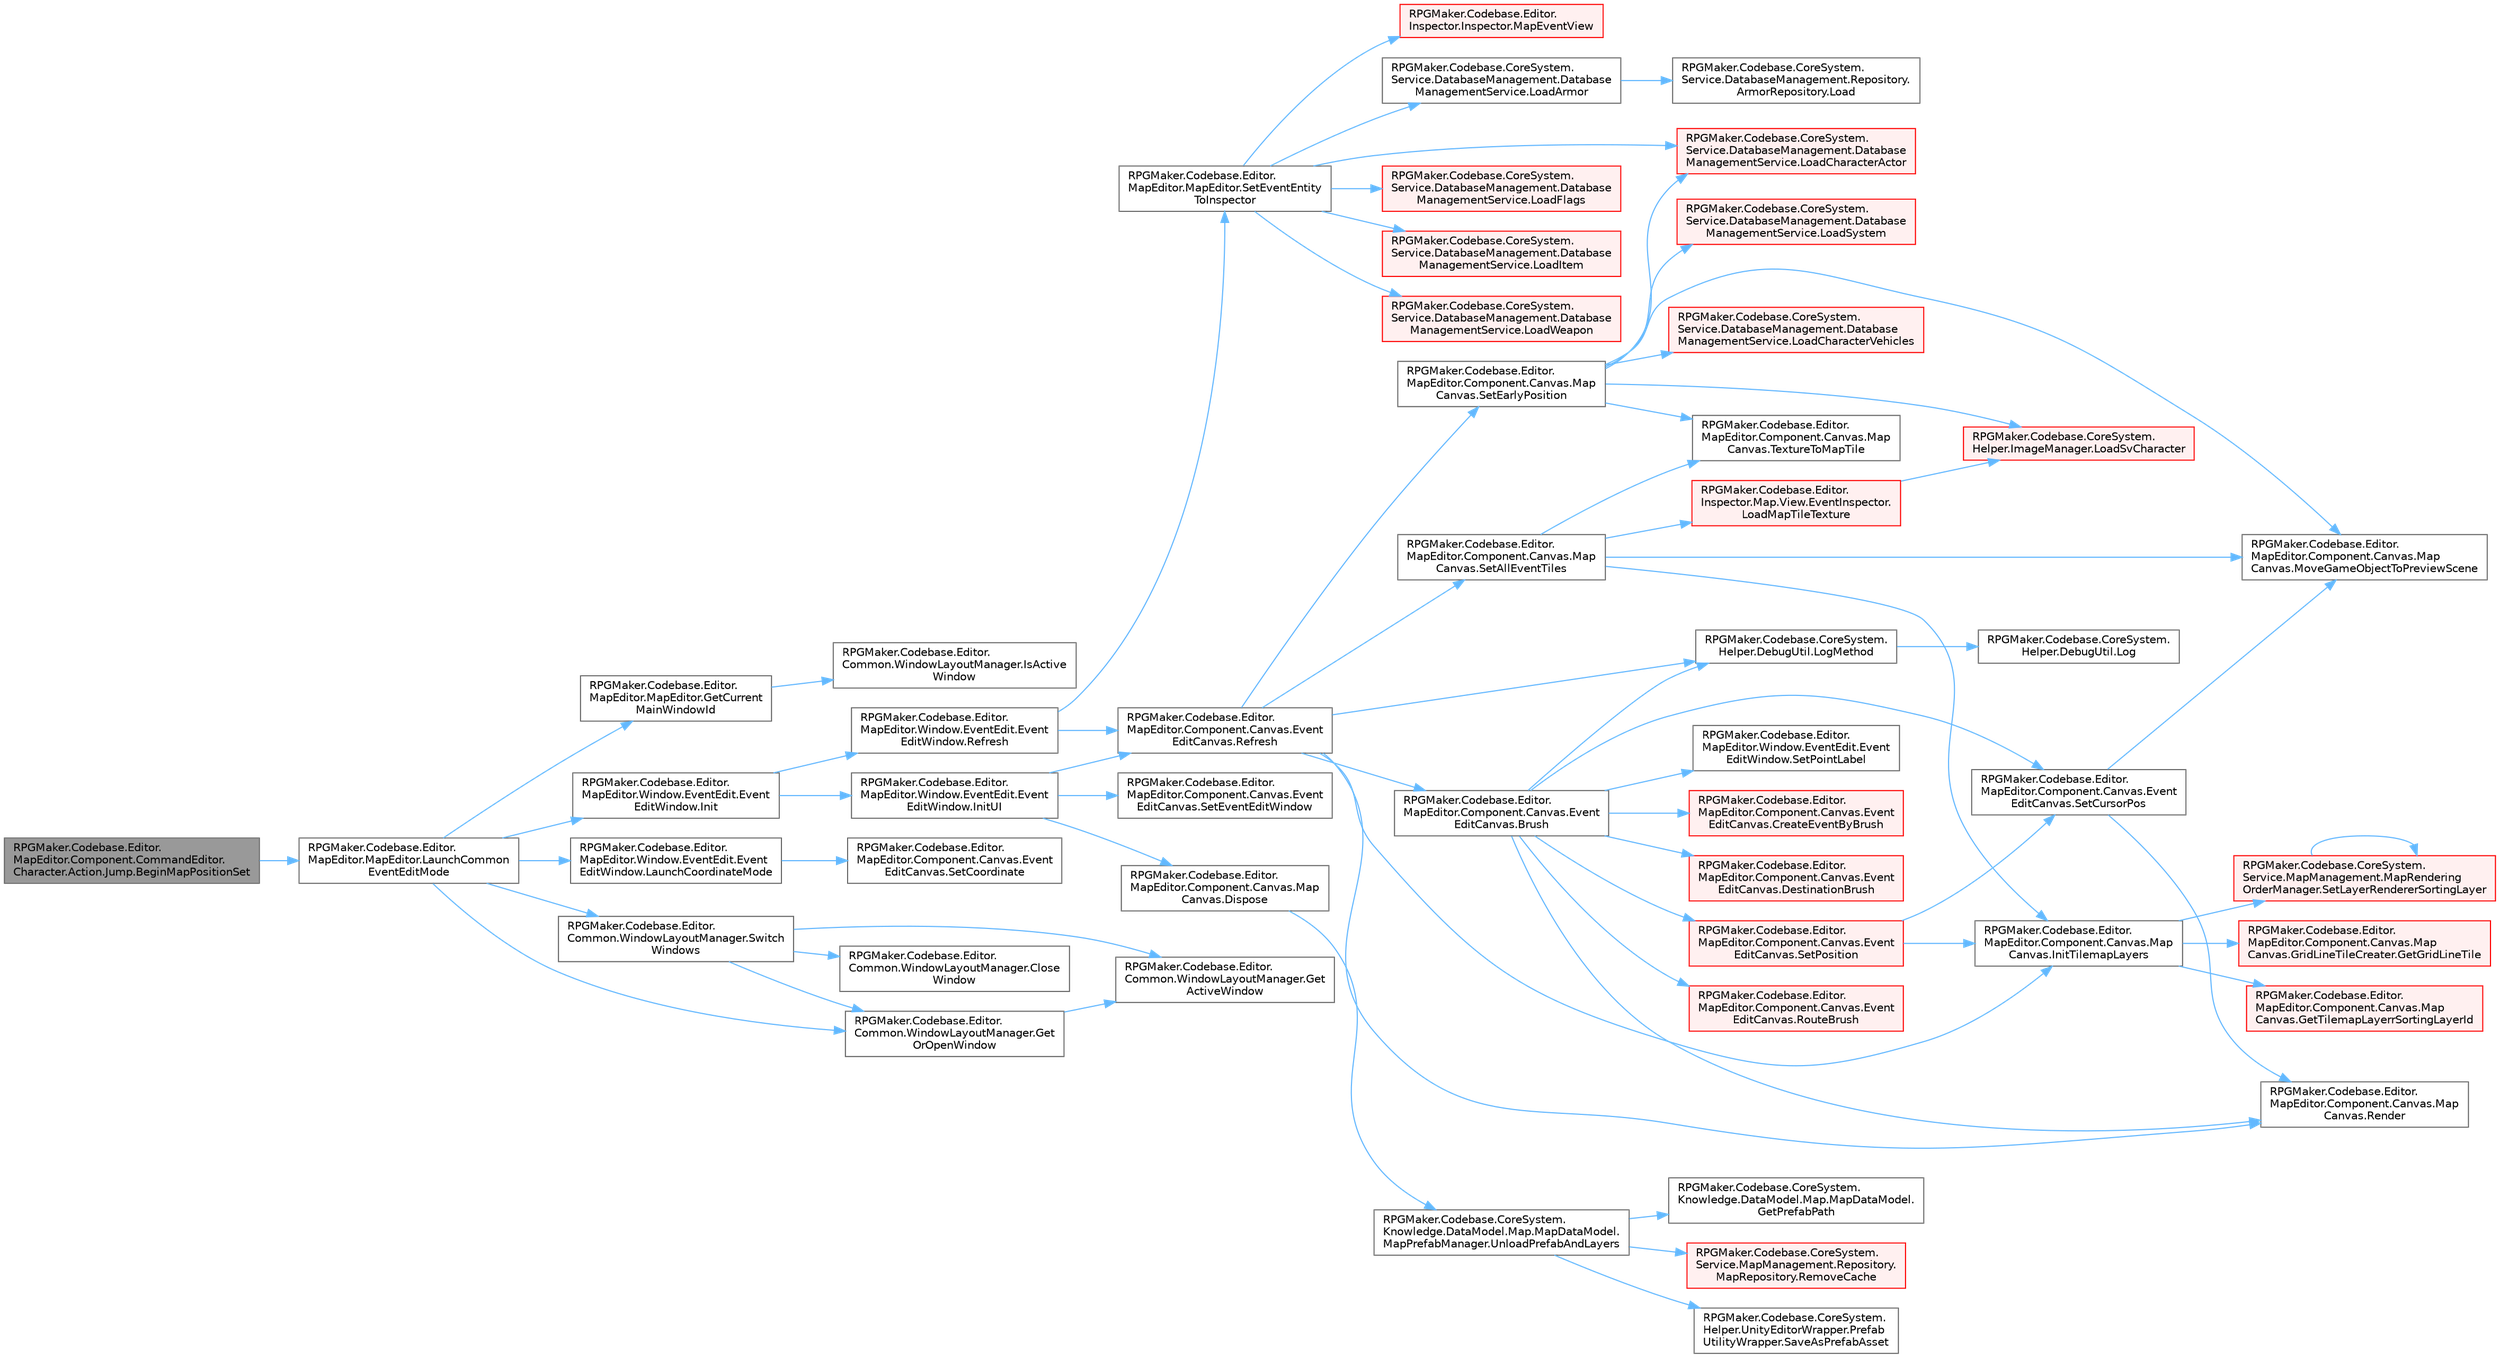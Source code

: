 digraph "RPGMaker.Codebase.Editor.MapEditor.Component.CommandEditor.Character.Action.Jump.BeginMapPositionSet"
{
 // LATEX_PDF_SIZE
  bgcolor="transparent";
  edge [fontname=Helvetica,fontsize=10,labelfontname=Helvetica,labelfontsize=10];
  node [fontname=Helvetica,fontsize=10,shape=box,height=0.2,width=0.4];
  rankdir="LR";
  Node1 [id="Node000001",label="RPGMaker.Codebase.Editor.\lMapEditor.Component.CommandEditor.\lCharacter.Action.Jump.BeginMapPositionSet",height=0.2,width=0.4,color="gray40", fillcolor="grey60", style="filled", fontcolor="black",tooltip="座標の設定開始。"];
  Node1 -> Node2 [id="edge1_Node000001_Node000002",color="steelblue1",style="solid",tooltip=" "];
  Node2 [id="Node000002",label="RPGMaker.Codebase.Editor.\lMapEditor.MapEditor.LaunchCommon\lEventEditMode",height=0.2,width=0.4,color="grey40", fillcolor="white", style="filled",URL="$d1/d2d/class_r_p_g_maker_1_1_codebase_1_1_editor_1_1_map_editor_1_1_map_editor.html#a71376b1294e8e033b5137a4d4c10136e",tooltip="座標指定"];
  Node2 -> Node3 [id="edge2_Node000002_Node000003",color="steelblue1",style="solid",tooltip=" "];
  Node3 [id="Node000003",label="RPGMaker.Codebase.Editor.\lMapEditor.MapEditor.GetCurrent\lMainWindowId",height=0.2,width=0.4,color="grey40", fillcolor="white", style="filled",URL="$d1/d2d/class_r_p_g_maker_1_1_codebase_1_1_editor_1_1_map_editor_1_1_map_editor.html#af3d442a72972dd5c4fd1332ef50cb21b",tooltip=" "];
  Node3 -> Node4 [id="edge3_Node000003_Node000004",color="steelblue1",style="solid",tooltip=" "];
  Node4 [id="Node000004",label="RPGMaker.Codebase.Editor.\lCommon.WindowLayoutManager.IsActive\lWindow",height=0.2,width=0.4,color="grey40", fillcolor="white", style="filled",URL="$d1/dcb/class_r_p_g_maker_1_1_codebase_1_1_editor_1_1_common_1_1_window_layout_manager.html#a2b1eee65cd77849647530a6057678051",tooltip="指定したIDのウィンドウが現在開かれているか"];
  Node2 -> Node5 [id="edge4_Node000002_Node000005",color="steelblue1",style="solid",tooltip=" "];
  Node5 [id="Node000005",label="RPGMaker.Codebase.Editor.\lCommon.WindowLayoutManager.Get\lOrOpenWindow",height=0.2,width=0.4,color="grey40", fillcolor="white", style="filled",URL="$d1/dcb/class_r_p_g_maker_1_1_codebase_1_1_editor_1_1_common_1_1_window_layout_manager.html#a800df5ea8f1279e857a7930eadc791c4",tooltip="😁 layoutIDからウィンドウを取得（開いてなければ開く）"];
  Node5 -> Node6 [id="edge5_Node000005_Node000006",color="steelblue1",style="solid",tooltip=" "];
  Node6 [id="Node000006",label="RPGMaker.Codebase.Editor.\lCommon.WindowLayoutManager.Get\lActiveWindow",height=0.2,width=0.4,color="grey40", fillcolor="white", style="filled",URL="$d1/dcb/class_r_p_g_maker_1_1_codebase_1_1_editor_1_1_common_1_1_window_layout_manager.html#a5d6a0f96e987d3d534af55f13296b8c1",tooltip="指定したIDのウィンドウを取得する"];
  Node2 -> Node7 [id="edge6_Node000002_Node000007",color="steelblue1",style="solid",tooltip=" "];
  Node7 [id="Node000007",label="RPGMaker.Codebase.Editor.\lMapEditor.Window.EventEdit.Event\lEditWindow.Init",height=0.2,width=0.4,color="grey40", fillcolor="white", style="filled",URL="$db/d92/class_r_p_g_maker_1_1_codebase_1_1_editor_1_1_map_editor_1_1_window_1_1_event_edit_1_1_event_edit_window.html#a4ff85adeafc8399792ae8ad76fb60980",tooltip="初期化"];
  Node7 -> Node8 [id="edge7_Node000007_Node000008",color="steelblue1",style="solid",tooltip=" "];
  Node8 [id="Node000008",label="RPGMaker.Codebase.Editor.\lMapEditor.Window.EventEdit.Event\lEditWindow.InitUI",height=0.2,width=0.4,color="grey40", fillcolor="white", style="filled",URL="$db/d92/class_r_p_g_maker_1_1_codebase_1_1_editor_1_1_map_editor_1_1_window_1_1_event_edit_1_1_event_edit_window.html#a4dd3e69274e66cba6093f9c28c41460a",tooltip="UIを初期化"];
  Node8 -> Node9 [id="edge8_Node000008_Node000009",color="steelblue1",style="solid",tooltip=" "];
  Node9 [id="Node000009",label="RPGMaker.Codebase.Editor.\lMapEditor.Component.Canvas.Map\lCanvas.Dispose",height=0.2,width=0.4,color="grey40", fillcolor="white", style="filled",URL="$da/d63/class_r_p_g_maker_1_1_codebase_1_1_editor_1_1_map_editor_1_1_component_1_1_canvas_1_1_map_canvas.html#a04fdc064260c84ff0b542405b72805a6",tooltip=" "];
  Node9 -> Node10 [id="edge9_Node000009_Node000010",color="steelblue1",style="solid",tooltip=" "];
  Node10 [id="Node000010",label="RPGMaker.Codebase.CoreSystem.\lKnowledge.DataModel.Map.MapDataModel.\lMapPrefabManager.UnloadPrefabAndLayers",height=0.2,width=0.4,color="grey40", fillcolor="white", style="filled",URL="$dd/db9/class_r_p_g_maker_1_1_codebase_1_1_core_system_1_1_knowledge_1_1_data_model_1_1_map_1_1_map_data_model_1_1_map_prefab_manager.html#a255d7c51b90df2b24f79c019c538f4fe",tooltip="PrefabとLayerをアンロードする"];
  Node10 -> Node11 [id="edge10_Node000010_Node000011",color="steelblue1",style="solid",tooltip=" "];
  Node11 [id="Node000011",label="RPGMaker.Codebase.CoreSystem.\lKnowledge.DataModel.Map.MapDataModel.\lGetPrefabPath",height=0.2,width=0.4,color="grey40", fillcolor="white", style="filled",URL="$d8/d51/class_r_p_g_maker_1_1_codebase_1_1_core_system_1_1_knowledge_1_1_data_model_1_1_map_1_1_map_data_model.html#a849e43da36a49c1809353e19050800f2",tooltip="プレファブ・パス取得"];
  Node10 -> Node12 [id="edge11_Node000010_Node000012",color="steelblue1",style="solid",tooltip=" "];
  Node12 [id="Node000012",label="RPGMaker.Codebase.CoreSystem.\lService.MapManagement.Repository.\lMapRepository.RemoveCache",height=0.2,width=0.4,color="red", fillcolor="#FFF0F0", style="filled",URL="$d5/d90/class_r_p_g_maker_1_1_codebase_1_1_core_system_1_1_service_1_1_map_management_1_1_repository_1_1_map_repository.html#a0270dd0fa73cb2a1f08b61daa375e19a",tooltip="😁 キャッシュ削除"];
  Node10 -> Node15 [id="edge12_Node000010_Node000015",color="steelblue1",style="solid",tooltip=" "];
  Node15 [id="Node000015",label="RPGMaker.Codebase.CoreSystem.\lHelper.UnityEditorWrapper.Prefab\lUtilityWrapper.SaveAsPrefabAsset",height=0.2,width=0.4,color="grey40", fillcolor="white", style="filled",URL="$dd/d78/class_r_p_g_maker_1_1_codebase_1_1_core_system_1_1_helper_1_1_unity_editor_wrapper_1_1_prefab_utility_wrapper.html#aa4247892fb80ce53b627e1cc34cdf737",tooltip=" "];
  Node8 -> Node16 [id="edge13_Node000008_Node000016",color="steelblue1",style="solid",tooltip=" "];
  Node16 [id="Node000016",label="RPGMaker.Codebase.Editor.\lMapEditor.Component.Canvas.Event\lEditCanvas.Refresh",height=0.2,width=0.4,color="grey40", fillcolor="white", style="filled",URL="$df/d64/class_r_p_g_maker_1_1_codebase_1_1_editor_1_1_map_editor_1_1_component_1_1_canvas_1_1_event_edit_canvas.html#a78803b998253513023cb9706e7ed1f94",tooltip="データおよび表示更新"];
  Node16 -> Node17 [id="edge14_Node000016_Node000017",color="steelblue1",style="solid",tooltip=" "];
  Node17 [id="Node000017",label="RPGMaker.Codebase.Editor.\lMapEditor.Component.Canvas.Event\lEditCanvas.Brush",height=0.2,width=0.4,color="grey40", fillcolor="white", style="filled",URL="$df/d64/class_r_p_g_maker_1_1_codebase_1_1_editor_1_1_map_editor_1_1_component_1_1_canvas_1_1_event_edit_canvas.html#ab26bd30cbeb774d79fb2f72aba7d48b0",tooltip="描画処理"];
  Node17 -> Node18 [id="edge15_Node000017_Node000018",color="steelblue1",style="solid",tooltip=" "];
  Node18 [id="Node000018",label="RPGMaker.Codebase.Editor.\lMapEditor.Component.Canvas.Event\lEditCanvas.CreateEventByBrush",height=0.2,width=0.4,color="red", fillcolor="#FFF0F0", style="filled",URL="$df/d64/class_r_p_g_maker_1_1_codebase_1_1_editor_1_1_map_editor_1_1_component_1_1_canvas_1_1_event_edit_canvas.html#ad6b0f7d721103e7fd954dee75b8bf3c2",tooltip=" "];
  Node17 -> Node91 [id="edge16_Node000017_Node000091",color="steelblue1",style="solid",tooltip=" "];
  Node91 [id="Node000091",label="RPGMaker.Codebase.Editor.\lMapEditor.Component.Canvas.Event\lEditCanvas.DestinationBrush",height=0.2,width=0.4,color="red", fillcolor="#FFF0F0", style="filled",URL="$df/d64/class_r_p_g_maker_1_1_codebase_1_1_editor_1_1_map_editor_1_1_component_1_1_canvas_1_1_event_edit_canvas.html#ae83b1a90ba182672ebfa7fc60c18f035",tooltip=" "];
  Node17 -> Node95 [id="edge17_Node000017_Node000095",color="steelblue1",style="solid",tooltip=" "];
  Node95 [id="Node000095",label="RPGMaker.Codebase.CoreSystem.\lHelper.DebugUtil.LogMethod",height=0.2,width=0.4,color="grey40", fillcolor="white", style="filled",URL="$d0/dba/class_r_p_g_maker_1_1_codebase_1_1_core_system_1_1_helper_1_1_debug_util.html#a350477b28f94bba0a576b0761b036471",tooltip="メソッドと引数列をUnityコンソールに表示する。"];
  Node95 -> Node72 [id="edge18_Node000095_Node000072",color="steelblue1",style="solid",tooltip=" "];
  Node72 [id="Node000072",label="RPGMaker.Codebase.CoreSystem.\lHelper.DebugUtil.Log",height=0.2,width=0.4,color="grey40", fillcolor="white", style="filled",URL="$d0/dba/class_r_p_g_maker_1_1_codebase_1_1_core_system_1_1_helper_1_1_debug_util.html#ae769554710c95a408921ec8596769145",tooltip="オブジェクトを文字列化してUnityコンソールに表示する。"];
  Node17 -> Node87 [id="edge19_Node000017_Node000087",color="steelblue1",style="solid",tooltip=" "];
  Node87 [id="Node000087",label="RPGMaker.Codebase.Editor.\lMapEditor.Component.Canvas.Map\lCanvas.Render",height=0.2,width=0.4,color="grey40", fillcolor="white", style="filled",URL="$da/d63/class_r_p_g_maker_1_1_codebase_1_1_editor_1_1_map_editor_1_1_component_1_1_canvas_1_1_map_canvas.html#a2251fde9142862e109ac4894a3769594",tooltip="マップ描画"];
  Node17 -> Node96 [id="edge20_Node000017_Node000096",color="steelblue1",style="solid",tooltip=" "];
  Node96 [id="Node000096",label="RPGMaker.Codebase.Editor.\lMapEditor.Component.Canvas.Event\lEditCanvas.RouteBrush",height=0.2,width=0.4,color="red", fillcolor="#FFF0F0", style="filled",URL="$df/d64/class_r_p_g_maker_1_1_codebase_1_1_editor_1_1_map_editor_1_1_component_1_1_canvas_1_1_event_edit_canvas.html#ad066f05e4cbf3937aecffde2fab3d17c",tooltip=" "];
  Node17 -> Node85 [id="edge21_Node000017_Node000085",color="steelblue1",style="solid",tooltip=" "];
  Node85 [id="Node000085",label="RPGMaker.Codebase.Editor.\lMapEditor.Component.Canvas.Event\lEditCanvas.SetCursorPos",height=0.2,width=0.4,color="grey40", fillcolor="white", style="filled",URL="$df/d64/class_r_p_g_maker_1_1_codebase_1_1_editor_1_1_map_editor_1_1_component_1_1_canvas_1_1_event_edit_canvas.html#a01dd8ebe72e3d3f8b294f0bccbbca9cc",tooltip="カーソル位置を設定する。"];
  Node85 -> Node86 [id="edge22_Node000085_Node000086",color="steelblue1",style="solid",tooltip=" "];
  Node86 [id="Node000086",label="RPGMaker.Codebase.Editor.\lMapEditor.Component.Canvas.Map\lCanvas.MoveGameObjectToPreviewScene",height=0.2,width=0.4,color="grey40", fillcolor="white", style="filled",URL="$da/d63/class_r_p_g_maker_1_1_codebase_1_1_editor_1_1_map_editor_1_1_component_1_1_canvas_1_1_map_canvas.html#ac8b93ac86a3f9b8703fcc3b28a617628",tooltip="ゲームオブジェクトを現在属しているシーンからプレビューシーンに移動させる。"];
  Node85 -> Node87 [id="edge23_Node000085_Node000087",color="steelblue1",style="solid",tooltip=" "];
  Node17 -> Node88 [id="edge24_Node000017_Node000088",color="steelblue1",style="solid",tooltip=" "];
  Node88 [id="Node000088",label="RPGMaker.Codebase.Editor.\lMapEditor.Window.EventEdit.Event\lEditWindow.SetPointLabel",height=0.2,width=0.4,color="grey40", fillcolor="white", style="filled",URL="$db/d92/class_r_p_g_maker_1_1_codebase_1_1_editor_1_1_map_editor_1_1_window_1_1_event_edit_1_1_event_edit_window.html#acb6f0b1e1e8e23a724e2f4a1bf8f9f88",tooltip=" "];
  Node17 -> Node98 [id="edge25_Node000017_Node000098",color="steelblue1",style="solid",tooltip=" "];
  Node98 [id="Node000098",label="RPGMaker.Codebase.Editor.\lMapEditor.Component.Canvas.Event\lEditCanvas.SetPosition",height=0.2,width=0.4,color="red", fillcolor="#FFF0F0", style="filled",URL="$df/d64/class_r_p_g_maker_1_1_codebase_1_1_editor_1_1_map_editor_1_1_component_1_1_canvas_1_1_event_edit_canvas.html#ae12df781b753d3c17f0f1653f96d7686",tooltip=" "];
  Node98 -> Node99 [id="edge26_Node000098_Node000099",color="steelblue1",style="solid",tooltip=" "];
  Node99 [id="Node000099",label="RPGMaker.Codebase.Editor.\lMapEditor.Component.Canvas.Map\lCanvas.InitTilemapLayers",height=0.2,width=0.4,color="grey40", fillcolor="white", style="filled",URL="$da/d63/class_r_p_g_maker_1_1_codebase_1_1_editor_1_1_map_editor_1_1_component_1_1_canvas_1_1_map_canvas.html#ab47e20ae7814bf14fe63db215211e127",tooltip=" "];
  Node99 -> Node100 [id="edge27_Node000099_Node000100",color="steelblue1",style="solid",tooltip=" "];
  Node100 [id="Node000100",label="RPGMaker.Codebase.Editor.\lMapEditor.Component.Canvas.Map\lCanvas.GridLineTileCreater.GetGridLineTile",height=0.2,width=0.4,color="red", fillcolor="#FFF0F0", style="filled",URL="$d5/db3/class_r_p_g_maker_1_1_codebase_1_1_editor_1_1_map_editor_1_1_component_1_1_canvas_1_1_map_canvas_1_1_grid_line_tile_creater.html#a94deb6d6b4037843ab7dda6878d17f47",tooltip=" "];
  Node99 -> Node104 [id="edge28_Node000099_Node000104",color="steelblue1",style="solid",tooltip=" "];
  Node104 [id="Node000104",label="RPGMaker.Codebase.Editor.\lMapEditor.Component.Canvas.Map\lCanvas.GetTilemapLayerrSortingLayerId",height=0.2,width=0.4,color="red", fillcolor="#FFF0F0", style="filled",URL="$da/d63/class_r_p_g_maker_1_1_codebase_1_1_editor_1_1_map_editor_1_1_component_1_1_canvas_1_1_map_canvas.html#a0506194da196cf76cba6d57ad09f1c92",tooltip=" "];
  Node99 -> Node106 [id="edge29_Node000099_Node000106",color="steelblue1",style="solid",tooltip=" "];
  Node106 [id="Node000106",label="RPGMaker.Codebase.CoreSystem.\lService.MapManagement.MapRendering\lOrderManager.SetLayerRendererSortingLayer",height=0.2,width=0.4,color="red", fillcolor="#FFF0F0", style="filled",URL="$d5/d51/class_r_p_g_maker_1_1_codebase_1_1_core_system_1_1_service_1_1_map_management_1_1_map_rendering_order_manager.html#a921c81e6c3f02ac726d6cda3a374502b",tooltip="😁 層描画ソート層設定"];
  Node106 -> Node106 [id="edge30_Node000106_Node000106",color="steelblue1",style="solid",tooltip=" "];
  Node98 -> Node85 [id="edge31_Node000098_Node000085",color="steelblue1",style="solid",tooltip=" "];
  Node16 -> Node99 [id="edge32_Node000016_Node000099",color="steelblue1",style="solid",tooltip=" "];
  Node16 -> Node95 [id="edge33_Node000016_Node000095",color="steelblue1",style="solid",tooltip=" "];
  Node16 -> Node87 [id="edge34_Node000016_Node000087",color="steelblue1",style="solid",tooltip=" "];
  Node16 -> Node110 [id="edge35_Node000016_Node000110",color="steelblue1",style="solid",tooltip=" "];
  Node110 [id="Node000110",label="RPGMaker.Codebase.Editor.\lMapEditor.Component.Canvas.Map\lCanvas.SetAllEventTiles",height=0.2,width=0.4,color="grey40", fillcolor="white", style="filled",URL="$da/d63/class_r_p_g_maker_1_1_codebase_1_1_editor_1_1_map_editor_1_1_component_1_1_canvas_1_1_map_canvas.html#afe8399bb2859ecb80082dcd4ab96711c",tooltip="マップの全てのイベントの位置にイベントを表わすタイルを設定する。"];
  Node110 -> Node99 [id="edge36_Node000110_Node000099",color="steelblue1",style="solid",tooltip=" "];
  Node110 -> Node111 [id="edge37_Node000110_Node000111",color="steelblue1",style="solid",tooltip=" "];
  Node111 [id="Node000111",label="RPGMaker.Codebase.Editor.\lInspector.Map.View.EventInspector.\lLoadMapTileTexture",height=0.2,width=0.4,color="red", fillcolor="#FFF0F0", style="filled",URL="$d1/d3b/class_r_p_g_maker_1_1_codebase_1_1_editor_1_1_inspector_1_1_map_1_1_view_1_1_event_inspector.html#a739583a4bb9d9df6388441166ec14cbd",tooltip="マップイベントページ情報によりマップタイルに表示するテクスチャーを取得する。"];
  Node111 -> Node113 [id="edge38_Node000111_Node000113",color="steelblue1",style="solid",tooltip=" "];
  Node113 [id="Node000113",label="RPGMaker.Codebase.CoreSystem.\lHelper.ImageManager.LoadSvCharacter",height=0.2,width=0.4,color="red", fillcolor="#FFF0F0", style="filled",URL="$d3/db5/class_r_p_g_maker_1_1_codebase_1_1_core_system_1_1_helper_1_1_image_manager.html#a62e57741c25fd16cd5add4507dfb3ddd",tooltip=" "];
  Node110 -> Node86 [id="edge39_Node000110_Node000086",color="steelblue1",style="solid",tooltip=" "];
  Node110 -> Node120 [id="edge40_Node000110_Node000120",color="steelblue1",style="solid",tooltip=" "];
  Node120 [id="Node000120",label="RPGMaker.Codebase.Editor.\lMapEditor.Component.Canvas.Map\lCanvas.TextureToMapTile",height=0.2,width=0.4,color="grey40", fillcolor="white", style="filled",URL="$da/d63/class_r_p_g_maker_1_1_codebase_1_1_editor_1_1_map_editor_1_1_component_1_1_canvas_1_1_map_canvas.html#aa2b1462005424ba94e24b5b70bb3475c",tooltip=" "];
  Node16 -> Node121 [id="edge41_Node000016_Node000121",color="steelblue1",style="solid",tooltip=" "];
  Node121 [id="Node000121",label="RPGMaker.Codebase.Editor.\lMapEditor.Component.Canvas.Map\lCanvas.SetEarlyPosition",height=0.2,width=0.4,color="grey40", fillcolor="white", style="filled",URL="$da/d63/class_r_p_g_maker_1_1_codebase_1_1_editor_1_1_map_editor_1_1_component_1_1_canvas_1_1_map_canvas.html#a6877989323d14f9376691bf1c26aa289",tooltip="初期パーティ、乗り物のタイルを設定する"];
  Node121 -> Node34 [id="edge42_Node000121_Node000034",color="steelblue1",style="solid",tooltip=" "];
  Node34 [id="Node000034",label="RPGMaker.Codebase.CoreSystem.\lService.DatabaseManagement.Database\lManagementService.LoadCharacterActor",height=0.2,width=0.4,color="red", fillcolor="#FFF0F0", style="filled",URL="$db/db0/class_r_p_g_maker_1_1_codebase_1_1_core_system_1_1_service_1_1_database_management_1_1_database_management_service.html#afa56ff9a916ba5265719f6be7f2330e2",tooltip="😁 キャラクター・アクター読込"];
  Node121 -> Node122 [id="edge43_Node000121_Node000122",color="steelblue1",style="solid",tooltip=" "];
  Node122 [id="Node000122",label="RPGMaker.Codebase.CoreSystem.\lService.DatabaseManagement.Database\lManagementService.LoadCharacterVehicles",height=0.2,width=0.4,color="red", fillcolor="#FFF0F0", style="filled",URL="$db/db0/class_r_p_g_maker_1_1_codebase_1_1_core_system_1_1_service_1_1_database_management_1_1_database_management_service.html#a0b003a876f01ec9a754241a3df3836fc",tooltip="😁 キャラクターの乗り物読込"];
  Node121 -> Node113 [id="edge44_Node000121_Node000113",color="steelblue1",style="solid",tooltip=" "];
  Node121 -> Node124 [id="edge45_Node000121_Node000124",color="steelblue1",style="solid",tooltip=" "];
  Node124 [id="Node000124",label="RPGMaker.Codebase.CoreSystem.\lService.DatabaseManagement.Database\lManagementService.LoadSystem",height=0.2,width=0.4,color="red", fillcolor="#FFF0F0", style="filled",URL="$db/db0/class_r_p_g_maker_1_1_codebase_1_1_core_system_1_1_service_1_1_database_management_1_1_database_management_service.html#ab14ced87348b79b244d7a5d975e80d25",tooltip="😁 ロード・システム"];
  Node121 -> Node86 [id="edge46_Node000121_Node000086",color="steelblue1",style="solid",tooltip=" "];
  Node121 -> Node120 [id="edge47_Node000121_Node000120",color="steelblue1",style="solid",tooltip=" "];
  Node8 -> Node127 [id="edge48_Node000008_Node000127",color="steelblue1",style="solid",tooltip=" "];
  Node127 [id="Node000127",label="RPGMaker.Codebase.Editor.\lMapEditor.Component.Canvas.Event\lEditCanvas.SetEventEditWindow",height=0.2,width=0.4,color="grey40", fillcolor="white", style="filled",URL="$df/d64/class_r_p_g_maker_1_1_codebase_1_1_editor_1_1_map_editor_1_1_component_1_1_canvas_1_1_event_edit_canvas.html#a5a09fd2d5f403572addfd0cbba09d6e2",tooltip=" "];
  Node7 -> Node128 [id="edge49_Node000007_Node000128",color="steelblue1",style="solid",tooltip=" "];
  Node128 [id="Node000128",label="RPGMaker.Codebase.Editor.\lMapEditor.Window.EventEdit.Event\lEditWindow.Refresh",height=0.2,width=0.4,color="grey40", fillcolor="white", style="filled",URL="$db/d92/class_r_p_g_maker_1_1_codebase_1_1_editor_1_1_map_editor_1_1_window_1_1_event_edit_1_1_event_edit_window.html#a7c14942946148397f62c7b4fc3d011d9",tooltip="データおよび表示を更新"];
  Node128 -> Node16 [id="edge50_Node000128_Node000016",color="steelblue1",style="solid",tooltip=" "];
  Node128 -> Node129 [id="edge51_Node000128_Node000129",color="steelblue1",style="solid",tooltip=" "];
  Node129 [id="Node000129",label="RPGMaker.Codebase.Editor.\lMapEditor.MapEditor.SetEventEntity\lToInspector",height=0.2,width=0.4,color="grey40", fillcolor="white", style="filled",URL="$d1/d2d/class_r_p_g_maker_1_1_codebase_1_1_editor_1_1_map_editor_1_1_map_editor.html#a23a1ba9b650a88130a6ad3e9ab868842",tooltip="インスペクターにイベントを表示"];
  Node129 -> Node130 [id="edge52_Node000129_Node000130",color="steelblue1",style="solid",tooltip=" "];
  Node130 [id="Node000130",label="RPGMaker.Codebase.CoreSystem.\lService.DatabaseManagement.Database\lManagementService.LoadArmor",height=0.2,width=0.4,color="grey40", fillcolor="white", style="filled",URL="$db/db0/class_r_p_g_maker_1_1_codebase_1_1_core_system_1_1_service_1_1_database_management_1_1_database_management_service.html#aa2e210bbbaf85d6ed1f74aa1170b786a",tooltip="😁 防具読込"];
  Node130 -> Node131 [id="edge53_Node000130_Node000131",color="steelblue1",style="solid",tooltip=" "];
  Node131 [id="Node000131",label="RPGMaker.Codebase.CoreSystem.\lService.DatabaseManagement.Repository.\lArmorRepository.Load",height=0.2,width=0.4,color="grey40", fillcolor="white", style="filled",URL="$d5/d5e/class_r_p_g_maker_1_1_codebase_1_1_core_system_1_1_service_1_1_database_management_1_1_repository_1_1_armor_repository.html#abae8269b1a2721fce734183fcc5f5205",tooltip="😁 読込"];
  Node129 -> Node34 [id="edge54_Node000129_Node000034",color="steelblue1",style="solid",tooltip=" "];
  Node129 -> Node132 [id="edge55_Node000129_Node000132",color="steelblue1",style="solid",tooltip=" "];
  Node132 [id="Node000132",label="RPGMaker.Codebase.CoreSystem.\lService.DatabaseManagement.Database\lManagementService.LoadFlags",height=0.2,width=0.4,color="red", fillcolor="#FFF0F0", style="filled",URL="$db/db0/class_r_p_g_maker_1_1_codebase_1_1_core_system_1_1_service_1_1_database_management_1_1_database_management_service.html#a5eb2954667a7f994c25194d12c5a2602",tooltip="😁 フラグ読込"];
  Node129 -> Node135 [id="edge56_Node000129_Node000135",color="steelblue1",style="solid",tooltip=" "];
  Node135 [id="Node000135",label="RPGMaker.Codebase.CoreSystem.\lService.DatabaseManagement.Database\lManagementService.LoadItem",height=0.2,width=0.4,color="red", fillcolor="#FFF0F0", style="filled",URL="$db/db0/class_r_p_g_maker_1_1_codebase_1_1_core_system_1_1_service_1_1_database_management_1_1_database_management_service.html#a0447e9903c05f13e630c3523647e80a4",tooltip="😁 アイテム読込"];
  Node129 -> Node137 [id="edge57_Node000129_Node000137",color="steelblue1",style="solid",tooltip=" "];
  Node137 [id="Node000137",label="RPGMaker.Codebase.CoreSystem.\lService.DatabaseManagement.Database\lManagementService.LoadWeapon",height=0.2,width=0.4,color="red", fillcolor="#FFF0F0", style="filled",URL="$db/db0/class_r_p_g_maker_1_1_codebase_1_1_core_system_1_1_service_1_1_database_management_1_1_database_management_service.html#a14b53a047484b6c81f8e570ff47134af",tooltip="😁 武器読込"];
  Node129 -> Node139 [id="edge58_Node000129_Node000139",color="steelblue1",style="solid",tooltip=" "];
  Node139 [id="Node000139",label="RPGMaker.Codebase.Editor.\lInspector.Inspector.MapEventView",height=0.2,width=0.4,color="red", fillcolor="#FFF0F0", style="filled",URL="$d4/da1/class_r_p_g_maker_1_1_codebase_1_1_editor_1_1_inspector_1_1_inspector.html#aad26b0f997bcd7d0aafe246f7eaa9e53",tooltip=" "];
  Node2 -> Node144 [id="edge59_Node000002_Node000144",color="steelblue1",style="solid",tooltip=" "];
  Node144 [id="Node000144",label="RPGMaker.Codebase.Editor.\lMapEditor.Window.EventEdit.Event\lEditWindow.LaunchCoordinateMode",height=0.2,width=0.4,color="grey40", fillcolor="white", style="filled",URL="$db/d92/class_r_p_g_maker_1_1_codebase_1_1_editor_1_1_map_editor_1_1_window_1_1_event_edit_1_1_event_edit_window.html#a51c7bc5c6368d29e98343f0387c04a15",tooltip="座標指定"];
  Node144 -> Node145 [id="edge60_Node000144_Node000145",color="steelblue1",style="solid",tooltip=" "];
  Node145 [id="Node000145",label="RPGMaker.Codebase.Editor.\lMapEditor.Component.Canvas.Event\lEditCanvas.SetCoordinate",height=0.2,width=0.4,color="grey40", fillcolor="white", style="filled",URL="$df/d64/class_r_p_g_maker_1_1_codebase_1_1_editor_1_1_map_editor_1_1_component_1_1_canvas_1_1_event_edit_canvas.html#afaf815ef15e2a6e1f6adfdc947eedf7f",tooltip=" "];
  Node2 -> Node89 [id="edge61_Node000002_Node000089",color="steelblue1",style="solid",tooltip=" "];
  Node89 [id="Node000089",label="RPGMaker.Codebase.Editor.\lCommon.WindowLayoutManager.Switch\lWindows",height=0.2,width=0.4,color="grey40", fillcolor="white", style="filled",URL="$d1/dcb/class_r_p_g_maker_1_1_codebase_1_1_editor_1_1_common_1_1_window_layout_manager.html#af6e45a40b716308d921128ef9711decc",tooltip="😁 ウィンドウを入れ替える"];
  Node89 -> Node90 [id="edge62_Node000089_Node000090",color="steelblue1",style="solid",tooltip=" "];
  Node90 [id="Node000090",label="RPGMaker.Codebase.Editor.\lCommon.WindowLayoutManager.Close\lWindow",height=0.2,width=0.4,color="grey40", fillcolor="white", style="filled",URL="$d1/dcb/class_r_p_g_maker_1_1_codebase_1_1_editor_1_1_common_1_1_window_layout_manager.html#a57f6967903bb83daf5aadaf1a5a67d71",tooltip="😁 ウィンドウを閉じる"];
  Node89 -> Node6 [id="edge63_Node000089_Node000006",color="steelblue1",style="solid",tooltip=" "];
  Node89 -> Node5 [id="edge64_Node000089_Node000005",color="steelblue1",style="solid",tooltip=" "];
}
